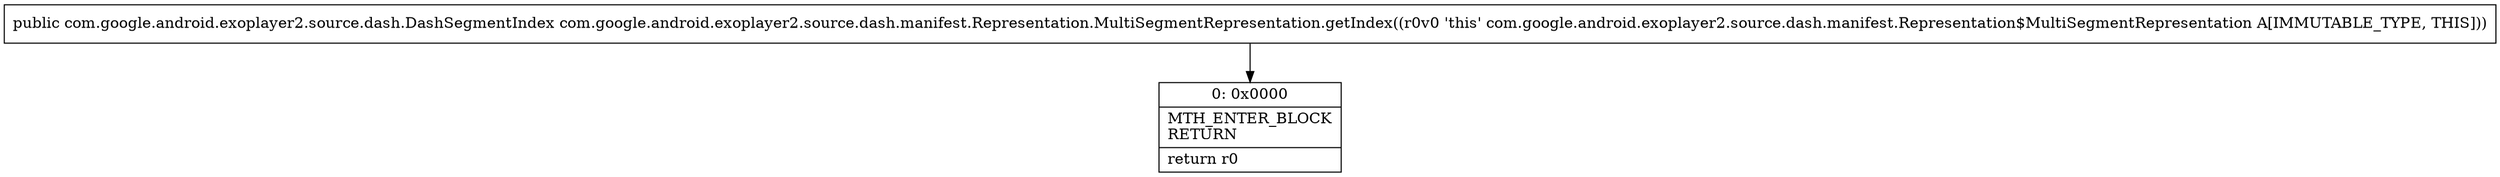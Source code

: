 digraph "CFG forcom.google.android.exoplayer2.source.dash.manifest.Representation.MultiSegmentRepresentation.getIndex()Lcom\/google\/android\/exoplayer2\/source\/dash\/DashSegmentIndex;" {
Node_0 [shape=record,label="{0\:\ 0x0000|MTH_ENTER_BLOCK\lRETURN\l|return r0\l}"];
MethodNode[shape=record,label="{public com.google.android.exoplayer2.source.dash.DashSegmentIndex com.google.android.exoplayer2.source.dash.manifest.Representation.MultiSegmentRepresentation.getIndex((r0v0 'this' com.google.android.exoplayer2.source.dash.manifest.Representation$MultiSegmentRepresentation A[IMMUTABLE_TYPE, THIS])) }"];
MethodNode -> Node_0;
}

